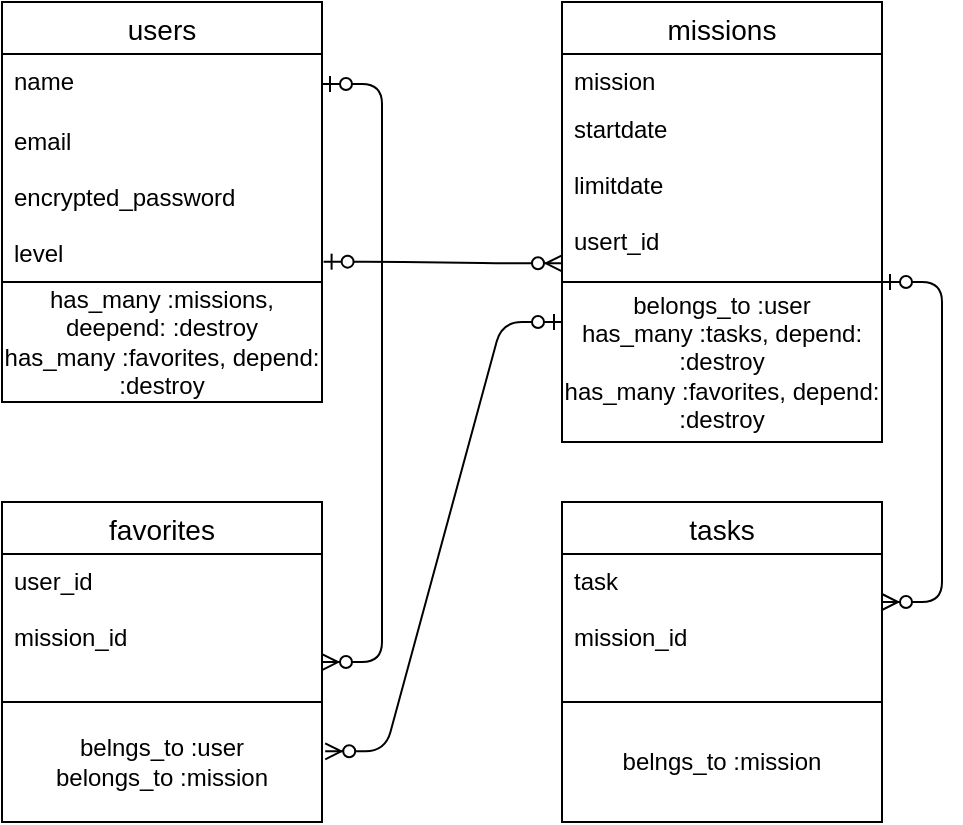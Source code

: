<mxfile>
    <diagram id="pkUCQiYbjy5UMkIxtuz1" name="ページ1">
        <mxGraphModel dx="578" dy="486" grid="1" gridSize="10" guides="1" tooltips="1" connect="1" arrows="1" fold="1" page="1" pageScale="1" pageWidth="827" pageHeight="1169" math="0" shadow="0">
            <root>
                <mxCell id="0"/>
                <mxCell id="1" parent="0"/>
                <mxCell id="2" value="users" style="swimlane;fontStyle=0;childLayout=stackLayout;horizontal=1;startSize=26;horizontalStack=0;resizeParent=1;resizeParentMax=0;resizeLast=0;collapsible=1;marginBottom=0;align=center;fontSize=14;" parent="1" vertex="1">
                    <mxGeometry x="40" y="200" width="160" height="140" as="geometry"/>
                </mxCell>
                <mxCell id="3" value="name" style="text;strokeColor=none;fillColor=none;spacingLeft=4;spacingRight=4;overflow=hidden;rotatable=0;points=[[0,0.5],[1,0.5]];portConstraint=eastwest;fontSize=12;" parent="2" vertex="1">
                    <mxGeometry y="26" width="160" height="30" as="geometry"/>
                </mxCell>
                <mxCell id="4" value="email&#10;&#10;encrypted_password&#10;&#10;level&#10;" style="text;strokeColor=none;fillColor=none;spacingLeft=4;spacingRight=4;overflow=hidden;rotatable=0;points=[[0,0.5],[1,0.5]];portConstraint=eastwest;fontSize=12;" parent="2" vertex="1">
                    <mxGeometry y="56" width="160" height="84" as="geometry"/>
                </mxCell>
                <mxCell id="6" value="tasks" style="swimlane;fontStyle=0;childLayout=stackLayout;horizontal=1;startSize=26;horizontalStack=0;resizeParent=1;resizeParentMax=0;resizeLast=0;collapsible=1;marginBottom=0;align=center;fontSize=14;" parent="1" vertex="1">
                    <mxGeometry x="320" y="450" width="160" height="100" as="geometry"/>
                </mxCell>
                <mxCell id="7" value="task&#10;&#10;mission_id" style="text;strokeColor=none;fillColor=none;spacingLeft=4;spacingRight=4;overflow=hidden;rotatable=0;points=[[0,0.5],[1,0.5]];portConstraint=eastwest;fontSize=12;" parent="6" vertex="1">
                    <mxGeometry y="26" width="160" height="74" as="geometry"/>
                </mxCell>
                <mxCell id="9" value="missions" style="swimlane;fontStyle=0;childLayout=stackLayout;horizontal=1;startSize=26;horizontalStack=0;resizeParent=1;resizeParentMax=0;resizeLast=0;collapsible=1;marginBottom=0;align=center;fontSize=14;" parent="1" vertex="1">
                    <mxGeometry x="320" y="200" width="160" height="220" as="geometry"/>
                </mxCell>
                <mxCell id="10" value="mission" style="text;strokeColor=none;fillColor=none;spacingLeft=4;spacingRight=4;overflow=hidden;rotatable=0;points=[[0,0.5],[1,0.5]];portConstraint=eastwest;fontSize=12;" parent="9" vertex="1">
                    <mxGeometry y="26" width="160" height="24" as="geometry"/>
                </mxCell>
                <mxCell id="11" value="startdate&#10;&#10;limitdate&#10;&#10;usert_id&#10;" style="text;strokeColor=none;fillColor=none;spacingLeft=4;spacingRight=4;overflow=hidden;rotatable=0;points=[[0,0.5],[1,0.5]];portConstraint=eastwest;fontSize=12;" parent="9" vertex="1">
                    <mxGeometry y="50" width="160" height="90" as="geometry"/>
                </mxCell>
                <mxCell id="12" value="belongs_to :user&lt;br&gt;has_many :tasks, depend: :destroy&lt;br&gt;has_many :favorites, depend: :destroy" style="whiteSpace=wrap;html=1;align=center;" parent="9" vertex="1">
                    <mxGeometry y="140" width="160" height="80" as="geometry"/>
                </mxCell>
                <mxCell id="14" value="has_many :missions, deepend: :destroy&lt;br&gt;has_many :favorites, depend: :destroy" style="whiteSpace=wrap;html=1;align=center;" parent="1" vertex="1">
                    <mxGeometry x="40" y="340" width="160" height="60" as="geometry"/>
                </mxCell>
                <mxCell id="18" value="" style="edgeStyle=entityRelationEdgeStyle;fontSize=12;html=1;endArrow=ERzeroToMany;startArrow=ERzeroToOne;exitX=1.005;exitY=0.879;exitDx=0;exitDy=0;entryX=0;entryY=0.896;entryDx=0;entryDy=0;exitPerimeter=0;entryPerimeter=0;" parent="1" source="4" target="11" edge="1">
                    <mxGeometry width="100" height="100" relative="1" as="geometry">
                        <mxPoint x="230" y="390" as="sourcePoint"/>
                        <mxPoint x="330" y="290" as="targetPoint"/>
                    </mxGeometry>
                </mxCell>
                <mxCell id="19" value="" style="edgeStyle=entityRelationEdgeStyle;fontSize=12;html=1;endArrow=ERzeroToMany;startArrow=ERzeroToOne;exitX=1;exitY=0;exitDx=0;exitDy=0;" parent="1" source="12" target="6" edge="1">
                    <mxGeometry width="100" height="100" relative="1" as="geometry">
                        <mxPoint x="213.04" y="228.48" as="sourcePoint"/>
                        <mxPoint x="260" y="490" as="targetPoint"/>
                    </mxGeometry>
                </mxCell>
                <mxCell id="13" value="belngs_to :mission" style="whiteSpace=wrap;html=1;align=center;" parent="1" vertex="1">
                    <mxGeometry x="320" y="550" width="160" height="60" as="geometry"/>
                </mxCell>
                <mxCell id="20" value="favorites" style="swimlane;fontStyle=0;childLayout=stackLayout;horizontal=1;startSize=26;horizontalStack=0;resizeParent=1;resizeParentMax=0;resizeLast=0;collapsible=1;marginBottom=0;align=center;fontSize=14;" parent="1" vertex="1">
                    <mxGeometry x="40" y="450" width="160" height="100" as="geometry"/>
                </mxCell>
                <mxCell id="21" value="user_id&#10;&#10;mission_id" style="text;strokeColor=none;fillColor=none;spacingLeft=4;spacingRight=4;overflow=hidden;rotatable=0;points=[[0,0.5],[1,0.5]];portConstraint=eastwest;fontSize=12;" parent="20" vertex="1">
                    <mxGeometry y="26" width="160" height="74" as="geometry"/>
                </mxCell>
                <mxCell id="22" value="belngs_to :user&lt;br&gt;belongs_to :mission" style="whiteSpace=wrap;html=1;align=center;" parent="1" vertex="1">
                    <mxGeometry x="40" y="550" width="160" height="60" as="geometry"/>
                </mxCell>
                <mxCell id="28" value="" style="edgeStyle=entityRelationEdgeStyle;fontSize=12;html=1;endArrow=ERzeroToMany;startArrow=ERzeroToOne;exitX=1;exitY=0.5;exitDx=0;exitDy=0;entryX=1;entryY=0.73;entryDx=0;entryDy=0;entryPerimeter=0;" edge="1" parent="1" source="3" target="21">
                    <mxGeometry width="100" height="100" relative="1" as="geometry">
                        <mxPoint x="210.8" y="339.836" as="sourcePoint"/>
                        <mxPoint x="330" y="340.64" as="targetPoint"/>
                    </mxGeometry>
                </mxCell>
                <mxCell id="29" value="" style="edgeStyle=entityRelationEdgeStyle;fontSize=12;html=1;endArrow=ERzeroToMany;startArrow=ERzeroToOne;exitX=0;exitY=0.25;exitDx=0;exitDy=0;entryX=1.01;entryY=0.411;entryDx=0;entryDy=0;entryPerimeter=0;" edge="1" parent="1" source="12" target="22">
                    <mxGeometry width="100" height="100" relative="1" as="geometry">
                        <mxPoint x="210.8" y="339.836" as="sourcePoint"/>
                        <mxPoint x="330" y="340.64" as="targetPoint"/>
                    </mxGeometry>
                </mxCell>
            </root>
        </mxGraphModel>
    </diagram>
</mxfile>